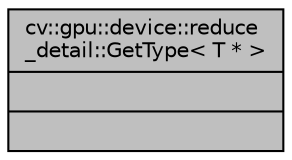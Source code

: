 digraph "cv::gpu::device::reduce_detail::GetType&lt; T * &gt;"
{
 // LATEX_PDF_SIZE
  edge [fontname="Helvetica",fontsize="10",labelfontname="Helvetica",labelfontsize="10"];
  node [fontname="Helvetica",fontsize="10",shape=record];
  Node1 [label="{cv::gpu::device::reduce\l_detail::GetType\< T * \>\n||}",height=0.2,width=0.4,color="black", fillcolor="grey75", style="filled", fontcolor="black",tooltip=" "];
}
